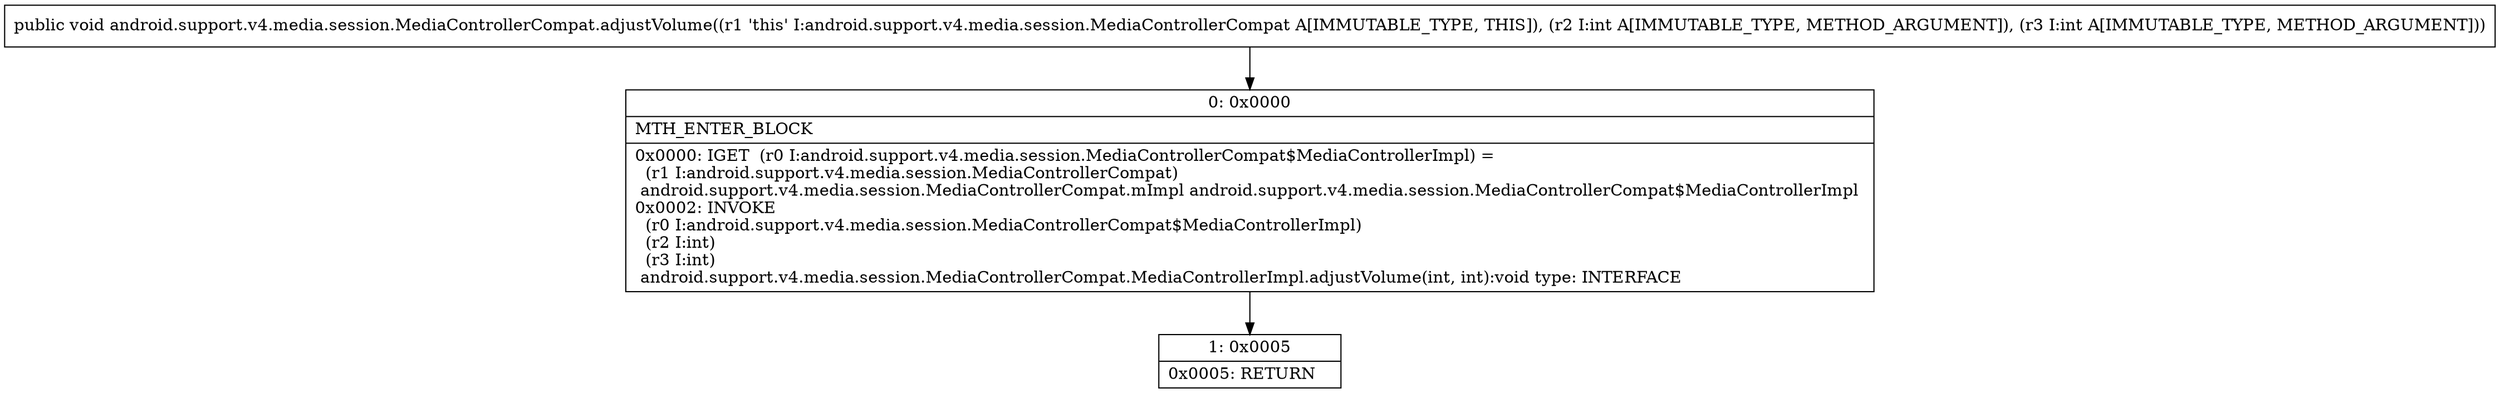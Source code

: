 digraph "CFG forandroid.support.v4.media.session.MediaControllerCompat.adjustVolume(II)V" {
Node_0 [shape=record,label="{0\:\ 0x0000|MTH_ENTER_BLOCK\l|0x0000: IGET  (r0 I:android.support.v4.media.session.MediaControllerCompat$MediaControllerImpl) = \l  (r1 I:android.support.v4.media.session.MediaControllerCompat)\l android.support.v4.media.session.MediaControllerCompat.mImpl android.support.v4.media.session.MediaControllerCompat$MediaControllerImpl \l0x0002: INVOKE  \l  (r0 I:android.support.v4.media.session.MediaControllerCompat$MediaControllerImpl)\l  (r2 I:int)\l  (r3 I:int)\l android.support.v4.media.session.MediaControllerCompat.MediaControllerImpl.adjustVolume(int, int):void type: INTERFACE \l}"];
Node_1 [shape=record,label="{1\:\ 0x0005|0x0005: RETURN   \l}"];
MethodNode[shape=record,label="{public void android.support.v4.media.session.MediaControllerCompat.adjustVolume((r1 'this' I:android.support.v4.media.session.MediaControllerCompat A[IMMUTABLE_TYPE, THIS]), (r2 I:int A[IMMUTABLE_TYPE, METHOD_ARGUMENT]), (r3 I:int A[IMMUTABLE_TYPE, METHOD_ARGUMENT])) }"];
MethodNode -> Node_0;
Node_0 -> Node_1;
}

